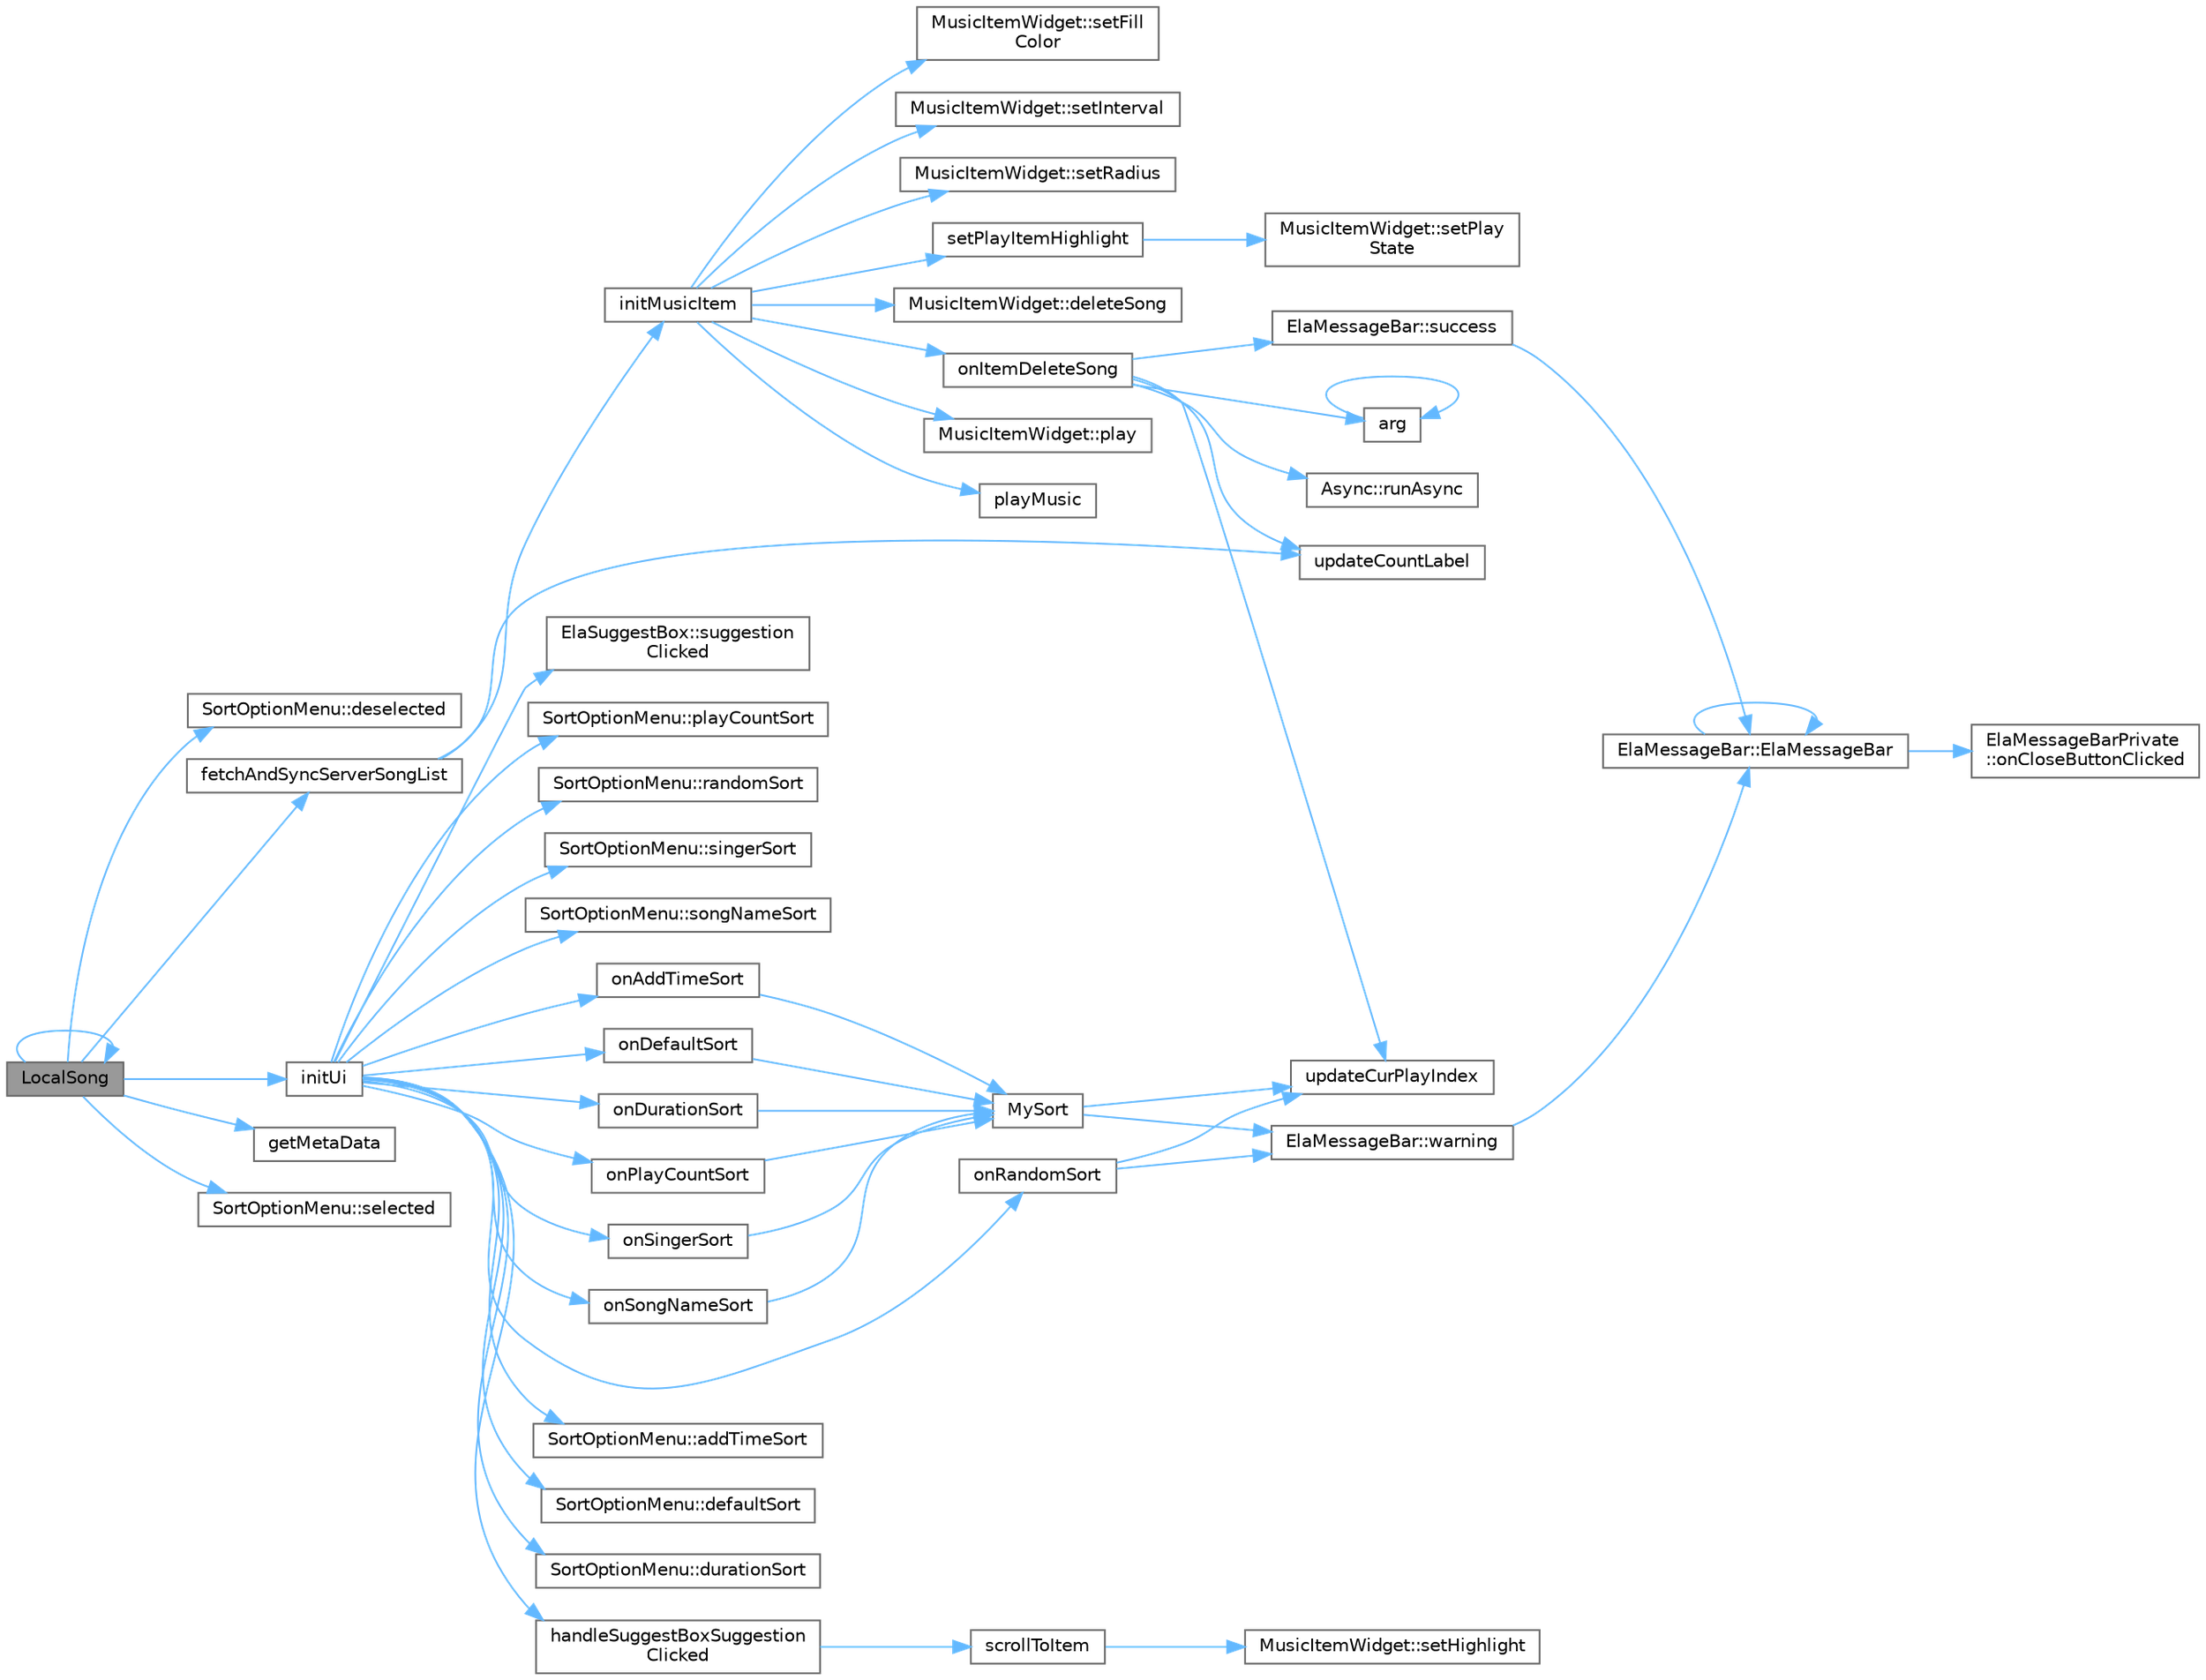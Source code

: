 digraph "LocalSong"
{
 // LATEX_PDF_SIZE
  bgcolor="transparent";
  edge [fontname=Helvetica,fontsize=10,labelfontname=Helvetica,labelfontsize=10];
  node [fontname=Helvetica,fontsize=10,shape=box,height=0.2,width=0.4];
  rankdir="LR";
  Node1 [id="Node000001",label="LocalSong",height=0.2,width=0.4,color="gray40", fillcolor="grey60", style="filled", fontcolor="black",tooltip="构造函数，初始化本地歌曲界面"];
  Node1 -> Node2 [id="edge1_Node000001_Node000002",color="steelblue1",style="solid",tooltip=" "];
  Node2 [id="Node000002",label="SortOptionMenu::deselected",height=0.2,width=0.4,color="grey40", fillcolor="white", style="filled",URL="$class_sort_option_menu.html#af7c913426d14d66f6b05ac86d5cf6c33",tooltip="取消选中排序选项信号"];
  Node1 -> Node3 [id="edge2_Node000001_Node000003",color="steelblue1",style="solid",tooltip=" "];
  Node3 [id="Node000003",label="fetchAndSyncServerSongList",height=0.2,width=0.4,color="grey40", fillcolor="white", style="filled",URL="$class_local_song.html#a97a0739f99953381d5aecf97d7776609",tooltip="从服务器同步歌曲列表"];
  Node3 -> Node4 [id="edge3_Node000003_Node000004",color="steelblue1",style="solid",tooltip=" "];
  Node4 [id="Node000004",label="initMusicItem",height=0.2,width=0.4,color="grey40", fillcolor="white", style="filled",URL="$class_local_song.html#a4c31fa17ce6a5cc8533d92486ed88966",tooltip="初始化音乐项"];
  Node4 -> Node5 [id="edge4_Node000004_Node000005",color="steelblue1",style="solid",tooltip=" "];
  Node5 [id="Node000005",label="MusicItemWidget::deleteSong",height=0.2,width=0.4,color="grey40", fillcolor="white", style="filled",URL="$class_music_item_widget.html#af1643adccdb3db443b2d770ffa55728f",tooltip="删除歌曲信号"];
  Node4 -> Node6 [id="edge5_Node000004_Node000006",color="steelblue1",style="solid",tooltip=" "];
  Node6 [id="Node000006",label="onItemDeleteSong",height=0.2,width=0.4,color="grey40", fillcolor="white", style="filled",URL="$class_local_song.html#af5ddd758aac4d0083427a8eac26aebbd",tooltip="删除歌曲槽函数"];
  Node6 -> Node7 [id="edge6_Node000006_Node000007",color="steelblue1",style="solid",tooltip=" "];
  Node7 [id="Node000007",label="arg",height=0.2,width=0.4,color="grey40", fillcolor="white", style="filled",URL="$base_8h.html#a2c8e80c1b1c8b7747e99b8e9a24a0429",tooltip="Returns a named argument to be used in a formatting function."];
  Node7 -> Node7 [id="edge7_Node000007_Node000007",color="steelblue1",style="solid",tooltip=" "];
  Node6 -> Node8 [id="edge8_Node000006_Node000008",color="steelblue1",style="solid",tooltip=" "];
  Node8 [id="Node000008",label="Async::runAsync",height=0.2,width=0.4,color="grey40", fillcolor="white", style="filled",URL="$namespace_async.html#a06a076edc2f7af2cc0ecdc6545d55e79",tooltip="runAsync类似于 std::thread和std::invoke 函数参数可以是成员函数 操作符 可以是 lambda表达式 QFutureInterface<ResultType>&作为第一个参..."];
  Node6 -> Node9 [id="edge9_Node000006_Node000009",color="steelblue1",style="solid",tooltip=" "];
  Node9 [id="Node000009",label="ElaMessageBar::success",height=0.2,width=0.4,color="grey40", fillcolor="white", style="filled",URL="$class_ela_message_bar.html#af8ac00160c4a557adfbba2c9508fa5e8",tooltip="显示成功消息"];
  Node9 -> Node10 [id="edge10_Node000009_Node000010",color="steelblue1",style="solid",tooltip=" "];
  Node10 [id="Node000010",label="ElaMessageBar::ElaMessageBar",height=0.2,width=0.4,color="grey40", fillcolor="white", style="filled",URL="$class_ela_message_bar.html#a1722699abf44f445a31b469f224ab7ca",tooltip="构造函数，初始化消息栏"];
  Node10 -> Node10 [id="edge11_Node000010_Node000010",color="steelblue1",style="solid",tooltip=" "];
  Node10 -> Node11 [id="edge12_Node000010_Node000011",color="steelblue1",style="solid",tooltip=" "];
  Node11 [id="Node000011",label="ElaMessageBarPrivate\l::onCloseButtonClicked",height=0.2,width=0.4,color="grey40", fillcolor="white", style="filled",URL="$class_ela_message_bar_private.html#a826ca8fdb2ca90af2c67cebd15f19bae",tooltip="关闭按钮点击事件处理"];
  Node6 -> Node12 [id="edge13_Node000006_Node000012",color="steelblue1",style="solid",tooltip=" "];
  Node12 [id="Node000012",label="updateCountLabel",height=0.2,width=0.4,color="grey40", fillcolor="white", style="filled",URL="$class_local_song.html#afe21a797d3d22561398cb2e4d360bc96",tooltip="更新数量标签信号"];
  Node6 -> Node13 [id="edge14_Node000006_Node000013",color="steelblue1",style="solid",tooltip=" "];
  Node13 [id="Node000013",label="updateCurPlayIndex",height=0.2,width=0.4,color="grey40", fillcolor="white", style="filled",URL="$class_local_song.html#ac8c5ea460f7dfd2af0f743eabb55e876",tooltip="更新当前播放索引"];
  Node4 -> Node14 [id="edge15_Node000004_Node000014",color="steelblue1",style="solid",tooltip=" "];
  Node14 [id="Node000014",label="MusicItemWidget::play",height=0.2,width=0.4,color="grey40", fillcolor="white", style="filled",URL="$class_music_item_widget.html#a6d58098c6cf63c241ed03bc797256bb1",tooltip="播放信号"];
  Node4 -> Node15 [id="edge16_Node000004_Node000015",color="steelblue1",style="solid",tooltip=" "];
  Node15 [id="Node000015",label="playMusic",height=0.2,width=0.4,color="grey40", fillcolor="white", style="filled",URL="$class_local_song.html#a510995dc883818ca17b4108a74da7b52",tooltip="播放音乐信号"];
  Node4 -> Node16 [id="edge17_Node000004_Node000016",color="steelblue1",style="solid",tooltip=" "];
  Node16 [id="Node000016",label="MusicItemWidget::setFill\lColor",height=0.2,width=0.4,color="grey40", fillcolor="white", style="filled",URL="$class_music_item_widget.html#a63e18b34ea211235a80eeadb450ede32",tooltip="设置涟漪填充颜色"];
  Node4 -> Node17 [id="edge18_Node000004_Node000017",color="steelblue1",style="solid",tooltip=" "];
  Node17 [id="Node000017",label="MusicItemWidget::setInterval",height=0.2,width=0.4,color="grey40", fillcolor="white", style="filled",URL="$class_music_item_widget.html#aa4fd81b36db6f7e28b968918751a17f7",tooltip="设置定时器时间间隔，控制填充速度"];
  Node4 -> Node18 [id="edge19_Node000004_Node000018",color="steelblue1",style="solid",tooltip=" "];
  Node18 [id="Node000018",label="setPlayItemHighlight",height=0.2,width=0.4,color="grey40", fillcolor="white", style="filled",URL="$class_local_song.html#acdf3c8266ececd2ce19f0116af28fc89",tooltip="设置播放高亮"];
  Node18 -> Node19 [id="edge20_Node000018_Node000019",color="steelblue1",style="solid",tooltip=" "];
  Node19 [id="Node000019",label="MusicItemWidget::setPlay\lState",height=0.2,width=0.4,color="grey40", fillcolor="white", style="filled",URL="$class_music_item_widget.html#a1b31f50930092d4ba6115354b369732e",tooltip="设置播放状态"];
  Node4 -> Node20 [id="edge21_Node000004_Node000020",color="steelblue1",style="solid",tooltip=" "];
  Node20 [id="Node000020",label="MusicItemWidget::setRadius",height=0.2,width=0.4,color="grey40", fillcolor="white", style="filled",URL="$class_music_item_widget.html#a04ae76275927b43c09f4df15c74691e2",tooltip="设置圆角半径"];
  Node3 -> Node12 [id="edge22_Node000003_Node000012",color="steelblue1",style="solid",tooltip=" "];
  Node1 -> Node21 [id="edge23_Node000001_Node000021",color="steelblue1",style="solid",tooltip=" "];
  Node21 [id="Node000021",label="getMetaData",height=0.2,width=0.4,color="grey40", fillcolor="white", style="filled",URL="$class_local_song.html#ac8878f7731a414cdea15e292e1abb1c6",tooltip="获取媒体元数据"];
  Node1 -> Node22 [id="edge24_Node000001_Node000022",color="steelblue1",style="solid",tooltip=" "];
  Node22 [id="Node000022",label="initUi",height=0.2,width=0.4,color="grey40", fillcolor="white", style="filled",URL="$class_local_song.html#afba6e95967cc3eb25fd518f7bde6ec04",tooltip="初始化界面"];
  Node22 -> Node23 [id="edge25_Node000022_Node000023",color="steelblue1",style="solid",tooltip=" "];
  Node23 [id="Node000023",label="SortOptionMenu::addTimeSort",height=0.2,width=0.4,color="grey40", fillcolor="white", style="filled",URL="$class_sort_option_menu.html#a62a93505e41ee4916658fff3343f5f8b",tooltip="添加时间排序信号"];
  Node22 -> Node24 [id="edge26_Node000022_Node000024",color="steelblue1",style="solid",tooltip=" "];
  Node24 [id="Node000024",label="SortOptionMenu::defaultSort",height=0.2,width=0.4,color="grey40", fillcolor="white", style="filled",URL="$class_sort_option_menu.html#a50b2ddb2183eedf2bb2cc554dbe628fe",tooltip="默认排序信号"];
  Node22 -> Node25 [id="edge27_Node000022_Node000025",color="steelblue1",style="solid",tooltip=" "];
  Node25 [id="Node000025",label="SortOptionMenu::durationSort",height=0.2,width=0.4,color="grey40", fillcolor="white", style="filled",URL="$class_sort_option_menu.html#aeee8df6b69f3b5a4a9426ce1e767c730",tooltip="时长排序信号"];
  Node22 -> Node26 [id="edge28_Node000022_Node000026",color="steelblue1",style="solid",tooltip=" "];
  Node26 [id="Node000026",label="handleSuggestBoxSuggestion\lClicked",height=0.2,width=0.4,color="grey40", fillcolor="white", style="filled",URL="$class_local_song.html#afd928c0268a021fbb05d4357f3c2de66",tooltip="搜索框选项跳转槽函数"];
  Node26 -> Node27 [id="edge29_Node000026_Node000027",color="steelblue1",style="solid",tooltip=" "];
  Node27 [id="Node000027",label="scrollToItem",height=0.2,width=0.4,color="grey40", fillcolor="white", style="filled",URL="$class_local_song.html#a09a9f9a11a92f99bc63be245778c0903",tooltip="滚动到指定歌曲项"];
  Node27 -> Node28 [id="edge30_Node000027_Node000028",color="steelblue1",style="solid",tooltip=" "];
  Node28 [id="Node000028",label="MusicItemWidget::setHighlight",height=0.2,width=0.4,color="grey40", fillcolor="white", style="filled",URL="$class_music_item_widget.html#a3fbb7963ff8b26328805582ec091b7a2",tooltip="设置高亮提示"];
  Node22 -> Node29 [id="edge31_Node000022_Node000029",color="steelblue1",style="solid",tooltip=" "];
  Node29 [id="Node000029",label="onAddTimeSort",height=0.2,width=0.4,color="grey40", fillcolor="white", style="filled",URL="$class_local_song.html#a58cc37eb1a69f43d22e93dbd0a8e32ba",tooltip="添加时间排序"];
  Node29 -> Node30 [id="edge32_Node000029_Node000030",color="steelblue1",style="solid",tooltip=" "];
  Node30 [id="Node000030",label="MySort",height=0.2,width=0.4,color="grey40", fillcolor="white", style="filled",URL="$class_local_song.html#a4d900ad455fbe7001a3f4e5a4abce74f",tooltip="自定义排序"];
  Node30 -> Node13 [id="edge33_Node000030_Node000013",color="steelblue1",style="solid",tooltip=" "];
  Node30 -> Node31 [id="edge34_Node000030_Node000031",color="steelblue1",style="solid",tooltip=" "];
  Node31 [id="Node000031",label="ElaMessageBar::warning",height=0.2,width=0.4,color="grey40", fillcolor="white", style="filled",URL="$class_ela_message_bar.html#aaf06af29d4b610224fbb14636ce07b32",tooltip="显示警告消息"];
  Node31 -> Node10 [id="edge35_Node000031_Node000010",color="steelblue1",style="solid",tooltip=" "];
  Node22 -> Node32 [id="edge36_Node000022_Node000032",color="steelblue1",style="solid",tooltip=" "];
  Node32 [id="Node000032",label="onDefaultSort",height=0.2,width=0.4,color="grey40", fillcolor="white", style="filled",URL="$class_local_song.html#a77868991ec35ce1ee03a62521bbf03c5",tooltip="默认排序"];
  Node32 -> Node30 [id="edge37_Node000032_Node000030",color="steelblue1",style="solid",tooltip=" "];
  Node22 -> Node33 [id="edge38_Node000022_Node000033",color="steelblue1",style="solid",tooltip=" "];
  Node33 [id="Node000033",label="onDurationSort",height=0.2,width=0.4,color="grey40", fillcolor="white", style="filled",URL="$class_local_song.html#a1bf3aea4b068e67501d5614655eff022",tooltip="时长排序"];
  Node33 -> Node30 [id="edge39_Node000033_Node000030",color="steelblue1",style="solid",tooltip=" "];
  Node22 -> Node34 [id="edge40_Node000022_Node000034",color="steelblue1",style="solid",tooltip=" "];
  Node34 [id="Node000034",label="onPlayCountSort",height=0.2,width=0.4,color="grey40", fillcolor="white", style="filled",URL="$class_local_song.html#a2deab31ea0dab5b0953202e8135f6236",tooltip="播放次数排序"];
  Node34 -> Node30 [id="edge41_Node000034_Node000030",color="steelblue1",style="solid",tooltip=" "];
  Node22 -> Node35 [id="edge42_Node000022_Node000035",color="steelblue1",style="solid",tooltip=" "];
  Node35 [id="Node000035",label="onRandomSort",height=0.2,width=0.4,color="grey40", fillcolor="white", style="filled",URL="$class_local_song.html#a2ff39f94b18025fc9f33a0e9a9d75734",tooltip="随机排序"];
  Node35 -> Node13 [id="edge43_Node000035_Node000013",color="steelblue1",style="solid",tooltip=" "];
  Node35 -> Node31 [id="edge44_Node000035_Node000031",color="steelblue1",style="solid",tooltip=" "];
  Node22 -> Node36 [id="edge45_Node000022_Node000036",color="steelblue1",style="solid",tooltip=" "];
  Node36 [id="Node000036",label="onSingerSort",height=0.2,width=0.4,color="grey40", fillcolor="white", style="filled",URL="$class_local_song.html#a88cff94b79f2aab5610fd6df85c77d39",tooltip="歌手排序"];
  Node36 -> Node30 [id="edge46_Node000036_Node000030",color="steelblue1",style="solid",tooltip=" "];
  Node22 -> Node37 [id="edge47_Node000022_Node000037",color="steelblue1",style="solid",tooltip=" "];
  Node37 [id="Node000037",label="onSongNameSort",height=0.2,width=0.4,color="grey40", fillcolor="white", style="filled",URL="$class_local_song.html#a8b57469ce5cde9101bd38466a5138bd9",tooltip="歌曲名称排序"];
  Node37 -> Node30 [id="edge48_Node000037_Node000030",color="steelblue1",style="solid",tooltip=" "];
  Node22 -> Node38 [id="edge49_Node000022_Node000038",color="steelblue1",style="solid",tooltip=" "];
  Node38 [id="Node000038",label="SortOptionMenu::playCountSort",height=0.2,width=0.4,color="grey40", fillcolor="white", style="filled",URL="$class_sort_option_menu.html#a4005719fb6fb6bc4f13d0ae2cb46c120",tooltip="播放次数排序信号"];
  Node22 -> Node39 [id="edge50_Node000022_Node000039",color="steelblue1",style="solid",tooltip=" "];
  Node39 [id="Node000039",label="SortOptionMenu::randomSort",height=0.2,width=0.4,color="grey40", fillcolor="white", style="filled",URL="$class_sort_option_menu.html#a625ed9da15048536d4e71ca307a90a13",tooltip="随机排序信号"];
  Node22 -> Node40 [id="edge51_Node000022_Node000040",color="steelblue1",style="solid",tooltip=" "];
  Node40 [id="Node000040",label="SortOptionMenu::singerSort",height=0.2,width=0.4,color="grey40", fillcolor="white", style="filled",URL="$class_sort_option_menu.html#a8dfbd3ceedab5c9e1c73fcdd16f3681f",tooltip="歌手排序信号"];
  Node22 -> Node41 [id="edge52_Node000022_Node000041",color="steelblue1",style="solid",tooltip=" "];
  Node41 [id="Node000041",label="SortOptionMenu::songNameSort",height=0.2,width=0.4,color="grey40", fillcolor="white", style="filled",URL="$class_sort_option_menu.html#aaab3a5460c247a8f4ae3fa7e964c620e",tooltip="歌曲名排序信号"];
  Node22 -> Node42 [id="edge53_Node000022_Node000042",color="steelblue1",style="solid",tooltip=" "];
  Node42 [id="Node000042",label="ElaSuggestBox::suggestion\lClicked",height=0.2,width=0.4,color="grey40", fillcolor="white", style="filled",URL="$class_ela_suggest_box.html#a07bab45c7aa4c49e3534926e4451b5a7",tooltip="建议项点击信号"];
  Node1 -> Node1 [id="edge54_Node000001_Node000001",color="steelblue1",style="solid",tooltip=" "];
  Node1 -> Node43 [id="edge55_Node000001_Node000043",color="steelblue1",style="solid",tooltip=" "];
  Node43 [id="Node000043",label="SortOptionMenu::selected",height=0.2,width=0.4,color="grey40", fillcolor="white", style="filled",URL="$class_sort_option_menu.html#aa84baa4d0eb43cb69e26d5f6ec6f309e",tooltip="排序选项被选中信号"];
}
